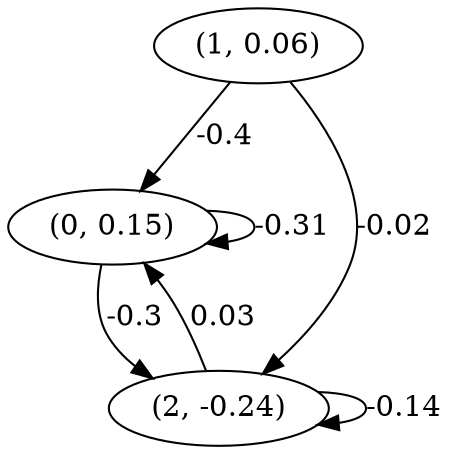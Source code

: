 digraph {
    0 [ label = "(0, 0.15)" ]
    1 [ label = "(1, 0.06)" ]
    2 [ label = "(2, -0.24)" ]
    0 -> 0 [ label = "-0.31" ]
    2 -> 2 [ label = "-0.14" ]
    1 -> 0 [ label = "-0.4" ]
    2 -> 0 [ label = "0.03" ]
    0 -> 2 [ label = "-0.3" ]
    1 -> 2 [ label = "-0.02" ]
}

